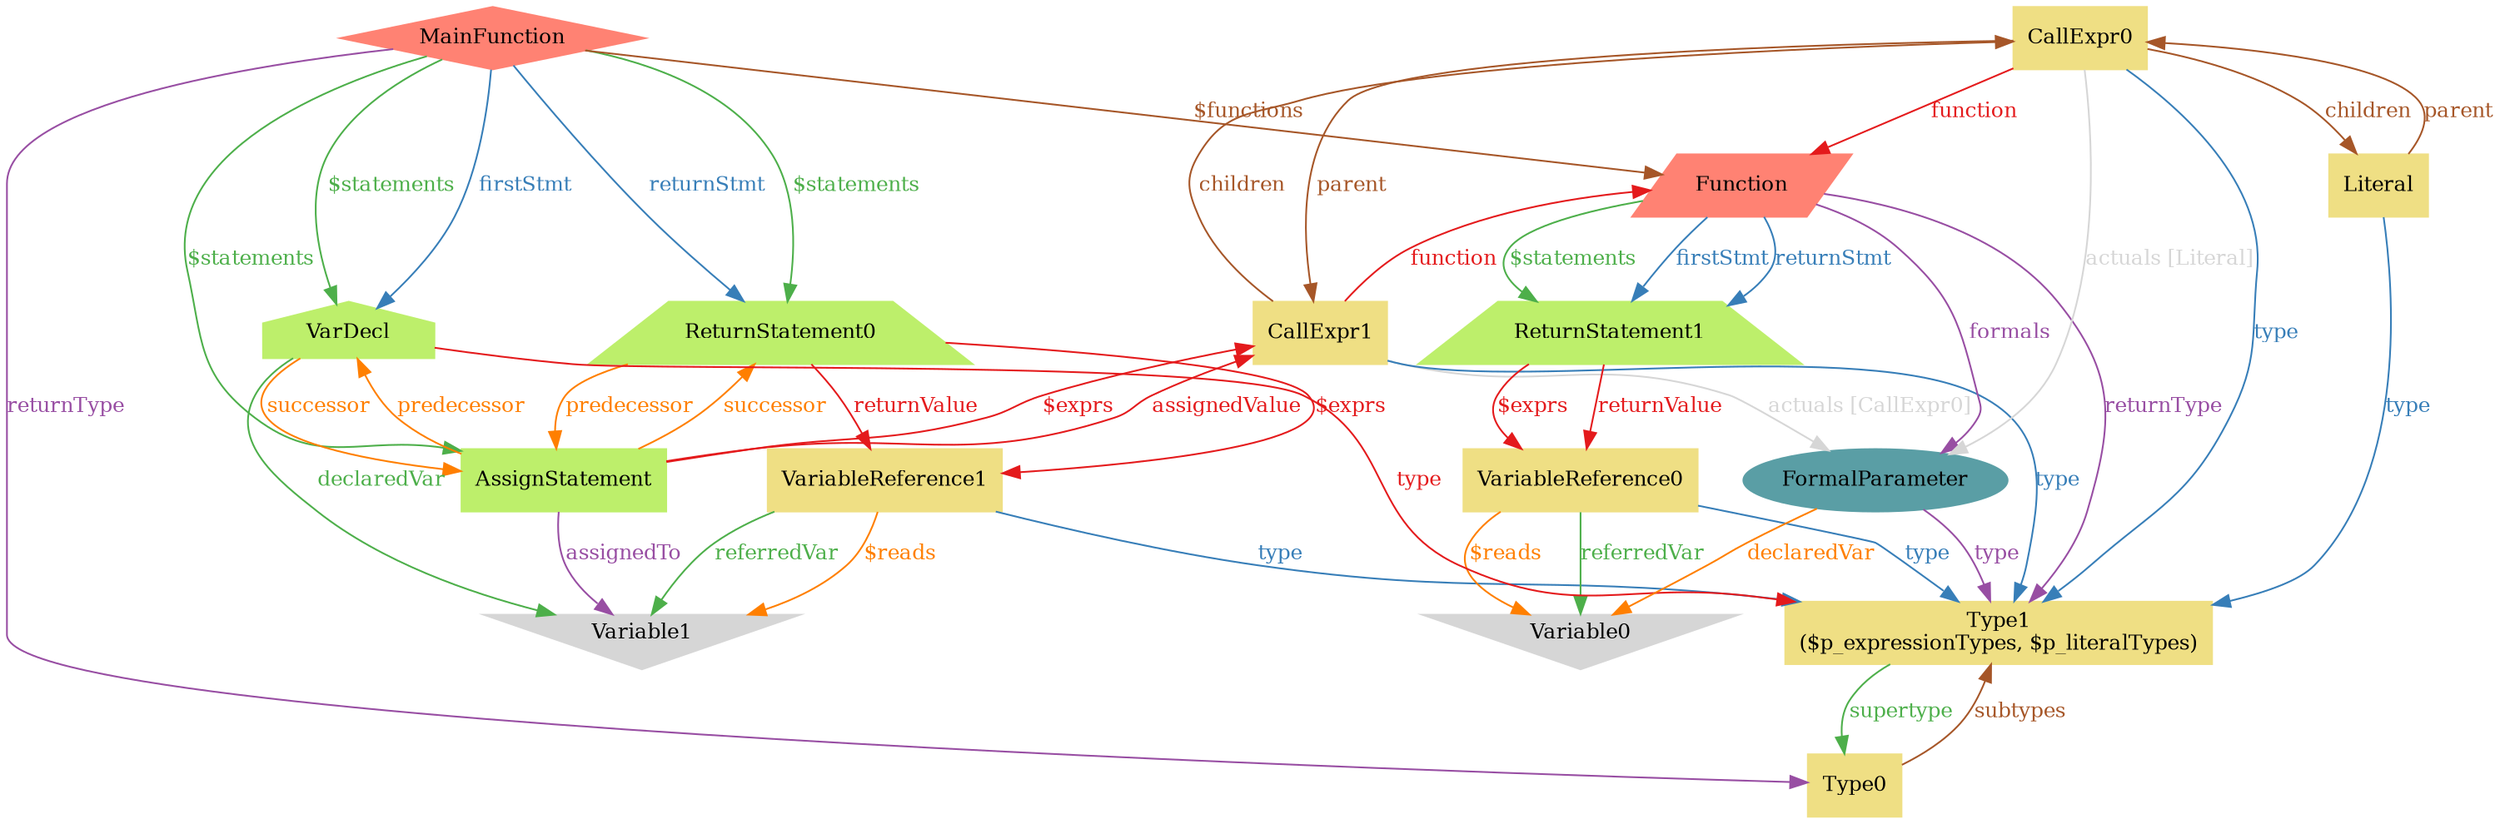 digraph "graph" {
graph [fontsize=12]
node [fontsize=12]
edge [fontsize=12]
rankdir=TB;
"N9" -> "N2" [uuid = "<AssignStatement, CallExpr1>", color = "#e41a1c", fontcolor = "#e41a1c", style = "solid", label = "$exprs", dir = "back", weight = "1"]
"N6" -> "N5" [uuid = "<ReturnStatement0, VariableReference1>", color = "#e41a1c", fontcolor = "#e41a1c", style = "solid", label = "$exprs", dir = "forward", weight = "1"]
"N11" -> "N10" [uuid = "<ReturnStatement1, VariableReference0>", color = "#e41a1c", fontcolor = "#e41a1c", style = "solid", label = "$exprs", dir = "forward", weight = "1"]
"N15" -> "N12" [uuid = "<MainFunction, Function>", color = "#a65628", fontcolor = "#a65628", style = "solid", label = "$functions", dir = "forward", weight = "1"]
"N10" -> "N1" [uuid = "<VariableReference0, Variable0>", color = "#ff7f00", fontcolor = "#ff7f00", style = "solid", label = "$reads", dir = "forward", weight = "1"]
"N5" -> "N0" [uuid = "<VariableReference1, Variable1>", color = "#ff7f00", fontcolor = "#ff7f00", style = "solid", label = "$reads", dir = "forward", weight = "1"]
"N12" -> "N11" [uuid = "<Function, ReturnStatement1>", color = "#4daf4a", fontcolor = "#4daf4a", style = "solid", label = "$statements", dir = "forward", weight = "1"]
"N15" -> "N2" [uuid = "<MainFunction, AssignStatement>", color = "#4daf4a", fontcolor = "#4daf4a", style = "solid", label = "$statements", dir = "forward", weight = "1"]
"N15" -> "N6" [uuid = "<MainFunction, ReturnStatement0>", color = "#4daf4a", fontcolor = "#4daf4a", style = "solid", label = "$statements", dir = "forward", weight = "1"]
"N15" -> "N7" [uuid = "<MainFunction, VarDecl>", color = "#4daf4a", fontcolor = "#4daf4a", style = "solid", label = "$statements", dir = "forward", weight = "1"]
"N14" -> "N8" [uuid = "<CallExpr0, Literal, FormalParameter>", color = "#d6d6d6", fontcolor = "#d6d6d6", style = "solid", label = "actuals [Literal]", dir = "forward", weight = "1"]
"N9" -> "N8" [uuid = "<CallExpr1, CallExpr0, FormalParameter>", color = "#d6d6d6", fontcolor = "#d6d6d6", style = "solid", label = "actuals [CallExpr0]", dir = "forward", weight = "1"]
"N2" -> "N0" [uuid = "<AssignStatement, Variable1>", color = "#984ea3", fontcolor = "#984ea3", style = "solid", label = "assignedTo", dir = "forward", weight = "1"]
"N9" -> "N2" [uuid = "<AssignStatement, CallExpr1>", color = "#e41a1c", fontcolor = "#e41a1c", style = "solid", label = "assignedValue", dir = "back", weight = "1"]
"N14" -> "N13" [uuid = "<CallExpr0, Literal>", color = "#a65628", fontcolor = "#a65628", style = "solid", label = "children", dir = "forward", weight = "1"]
"N14" -> "N9" [uuid = "<CallExpr1, CallExpr0>", color = "#a65628", fontcolor = "#a65628", style = "solid", label = "children", dir = "back", weight = "1"]
"N8" -> "N1" [uuid = "<FormalParameter, Variable0>", color = "#ff7f00", fontcolor = "#ff7f00", style = "solid", label = "declaredVar", dir = "forward", weight = "1"]
"N7" -> "N0" [uuid = "<VarDecl, Variable1>", color = "#4daf4a", fontcolor = "#4daf4a", style = "solid", label = "declaredVar", dir = "forward", weight = "1"]
"N12" -> "N11" [uuid = "<Function, ReturnStatement1>", color = "#377eb8", fontcolor = "#377eb8", style = "solid", label = "firstStmt", dir = "forward", weight = "1"]
"N15" -> "N7" [uuid = "<MainFunction, VarDecl>", color = "#377eb8", fontcolor = "#377eb8", style = "solid", label = "firstStmt", dir = "forward", weight = "1"]
"N12" -> "N8" [uuid = "<Function, FormalParameter>", color = "#984ea3", fontcolor = "#984ea3", style = "solid", label = "formals", dir = "forward", weight = "1"]
"N14" -> "N12" [uuid = "<CallExpr0, Function>", color = "#e41a1c", fontcolor = "#e41a1c", style = "solid", label = "function", dir = "forward", weight = "1"]
"N12" -> "N9" [uuid = "<CallExpr1, Function>", color = "#e41a1c", fontcolor = "#e41a1c", style = "solid", label = "function", dir = "back", weight = "1"]
"N14" -> "N9" [uuid = "<CallExpr0, CallExpr1>", color = "#a65628", fontcolor = "#a65628", style = "solid", label = "parent", dir = "forward", weight = "1"]
"N14" -> "N13" [uuid = "<Literal, CallExpr0>", color = "#a65628", fontcolor = "#a65628", style = "solid", label = "parent", dir = "back", weight = "1"]
"N7" -> "N2" [uuid = "<AssignStatement, VarDecl>", color = "#ff7f00", fontcolor = "#ff7f00", style = "solid", label = "predecessor", dir = "back", weight = "1"]
"N6" -> "N2" [uuid = "<ReturnStatement0, AssignStatement>", color = "#ff7f00", fontcolor = "#ff7f00", style = "solid", label = "predecessor", dir = "forward", weight = "1"]
"N10" -> "N1" [uuid = "<VariableReference0, Variable0>", color = "#4daf4a", fontcolor = "#4daf4a", style = "solid", label = "referredVar", dir = "forward", weight = "1"]
"N5" -> "N0" [uuid = "<VariableReference1, Variable1>", color = "#4daf4a", fontcolor = "#4daf4a", style = "solid", label = "referredVar", dir = "forward", weight = "1"]
"N12" -> "N11" [uuid = "<Function, ReturnStatement1>", color = "#377eb8", fontcolor = "#377eb8", style = "solid", label = "returnStmt", dir = "forward", weight = "1"]
"N15" -> "N6" [uuid = "<MainFunction, ReturnStatement0>", color = "#377eb8", fontcolor = "#377eb8", style = "solid", label = "returnStmt", dir = "forward", weight = "1"]
"N12" -> "N4" [uuid = "<Function, Type1>", color = "#984ea3", fontcolor = "#984ea3", style = "solid", label = "returnType", dir = "forward", weight = "1"]
"N15" -> "N3" [uuid = "<MainFunction, Type0>", color = "#984ea3", fontcolor = "#984ea3", style = "solid", label = "returnType", dir = "forward", weight = "1"]
"N6" -> "N5" [uuid = "<ReturnStatement0, VariableReference1>", color = "#e41a1c", fontcolor = "#e41a1c", style = "solid", label = "returnValue", dir = "forward", weight = "1"]
"N11" -> "N10" [uuid = "<ReturnStatement1, VariableReference0>", color = "#e41a1c", fontcolor = "#e41a1c", style = "solid", label = "returnValue", dir = "forward", weight = "1"]
"N4" -> "N3" [uuid = "<Type0, Type1>", color = "#a65628", fontcolor = "#a65628", style = "solid", label = "subtypes", dir = "back", weight = "1"]
"N6" -> "N2" [uuid = "<AssignStatement, ReturnStatement0>", color = "#ff7f00", fontcolor = "#ff7f00", style = "solid", label = "successor", dir = "back", weight = "1"]
"N7" -> "N2" [uuid = "<VarDecl, AssignStatement>", color = "#ff7f00", fontcolor = "#ff7f00", style = "solid", label = "successor", dir = "forward", weight = "1"]
"N4" -> "N3" [uuid = "<Type1, Type0>", color = "#4daf4a", fontcolor = "#4daf4a", style = "solid", label = "supertype", dir = "forward", weight = "1"]
"N14" -> "N4" [uuid = "<CallExpr0, Type1>", color = "#377eb8", fontcolor = "#377eb8", style = "solid", label = "type", dir = "forward", weight = "1"]
"N9" -> "N4" [uuid = "<CallExpr1, Type1>", color = "#377eb8", fontcolor = "#377eb8", style = "solid", label = "type", dir = "forward", weight = "1"]
"N13" -> "N4" [uuid = "<Literal, Type1>", color = "#377eb8", fontcolor = "#377eb8", style = "solid", label = "type", dir = "forward", weight = "1"]
"N10" -> "N4" [uuid = "<VariableReference0, Type1>", color = "#377eb8", fontcolor = "#377eb8", style = "solid", label = "type", dir = "forward", weight = "1"]
"N5" -> "N4" [uuid = "<VariableReference1, Type1>", color = "#377eb8", fontcolor = "#377eb8", style = "solid", label = "type", dir = "forward", weight = "1"]
"N8" -> "N4" [uuid = "<FormalParameter, Type1>", color = "#984ea3", fontcolor = "#984ea3", style = "solid", label = "type", dir = "forward", weight = "1"]
"N7" -> "N4" [uuid = "<VarDecl, Type1>", color = "#e41a1c", fontcolor = "#e41a1c", style = "solid", label = "type", dir = "forward", weight = "1"]
"N0" [uuid="Variable1", label="Variable1", color="#d6d6d6", fontcolor = "#000000", shape = "invtriangle", style = "filled, solid"]
"N1" [uuid="Variable0", label="Variable0", color="#d6d6d6", fontcolor = "#000000", shape = "invtriangle", style = "filled, solid"]
"N2" [uuid="AssignStatement", label="AssignStatement", color="#bdef6b", fontcolor = "#000000", shape = "box", style = "filled, solid"]
"N3" [uuid="Type0", label="Type0", color="#efdf84", fontcolor = "#000000", shape = "box", style = "filled, solid"]
"N4" [uuid="Type1", label="Type1\n($p_expressionTypes, $p_literalTypes)", color="#efdf84", fontcolor = "#000000", shape = "box", style = "filled, solid"]
"N5" [uuid="VariableReference1", label="VariableReference1", color="#efdf84", fontcolor = "#000000", shape = "box", style = "filled, solid"]
"N6" [uuid="ReturnStatement0", label="ReturnStatement0", color="#bdef6b", fontcolor = "#000000", shape = "trapezium", style = "filled, solid"]
"N7" [uuid="VarDecl", label="VarDecl", color="#bdef6b", fontcolor = "#000000", shape = "house", style = "filled, solid"]
"N8" [uuid="FormalParameter", label="FormalParameter", color="#5a9ea5", fontcolor = "#000000", shape = "ellipse", style = "filled, solid"]
"N9" [uuid="CallExpr1", label="CallExpr1", color="#efdf84", fontcolor = "#000000", shape = "box", style = "filled, solid"]
"N10" [uuid="VariableReference0", label="VariableReference0", color="#efdf84", fontcolor = "#000000", shape = "box", style = "filled, solid"]
"N11" [uuid="ReturnStatement1", label="ReturnStatement1", color="#bdef6b", fontcolor = "#000000", shape = "trapezium", style = "filled, solid"]
"N12" [uuid="Function", label="Function", color="#ff8273", fontcolor = "#000000", shape = "parallelogram", style = "filled, solid"]
"N13" [uuid="Literal", label="Literal", color="#efdf84", fontcolor = "#000000", shape = "box", style = "filled, solid"]
"N14" [uuid="CallExpr0", label="CallExpr0", color="#efdf84", fontcolor = "#000000", shape = "box", style = "filled, solid"]
"N15" [uuid="MainFunction", label="MainFunction", color="#ff8273", fontcolor = "#000000", shape = "diamond", style = "filled, solid"]
}
